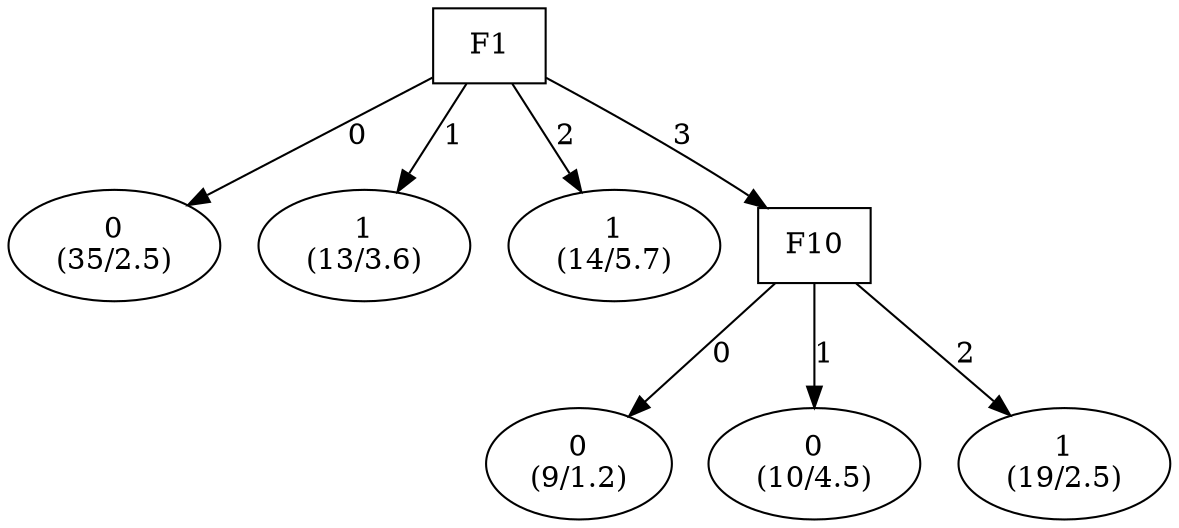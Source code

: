 digraph YaDT {
n0 [ shape=box, label="F1\n"]
n0 -> n1 [label="0"]
n1 [ shape=ellipse, label="0\n(35/2.5)"]
n0 -> n2 [label="1"]
n2 [ shape=ellipse, label="1\n(13/3.6)"]
n0 -> n3 [label="2"]
n3 [ shape=ellipse, label="1\n(14/5.7)"]
n0 -> n4 [label="3"]
n4 [ shape=box, label="F10\n"]
n4 -> n5 [label="0"]
n5 [ shape=ellipse, label="0\n(9/1.2)"]
n4 -> n6 [label="1"]
n6 [ shape=ellipse, label="0\n(10/4.5)"]
n4 -> n7 [label="2"]
n7 [ shape=ellipse, label="1\n(19/2.5)"]
}
